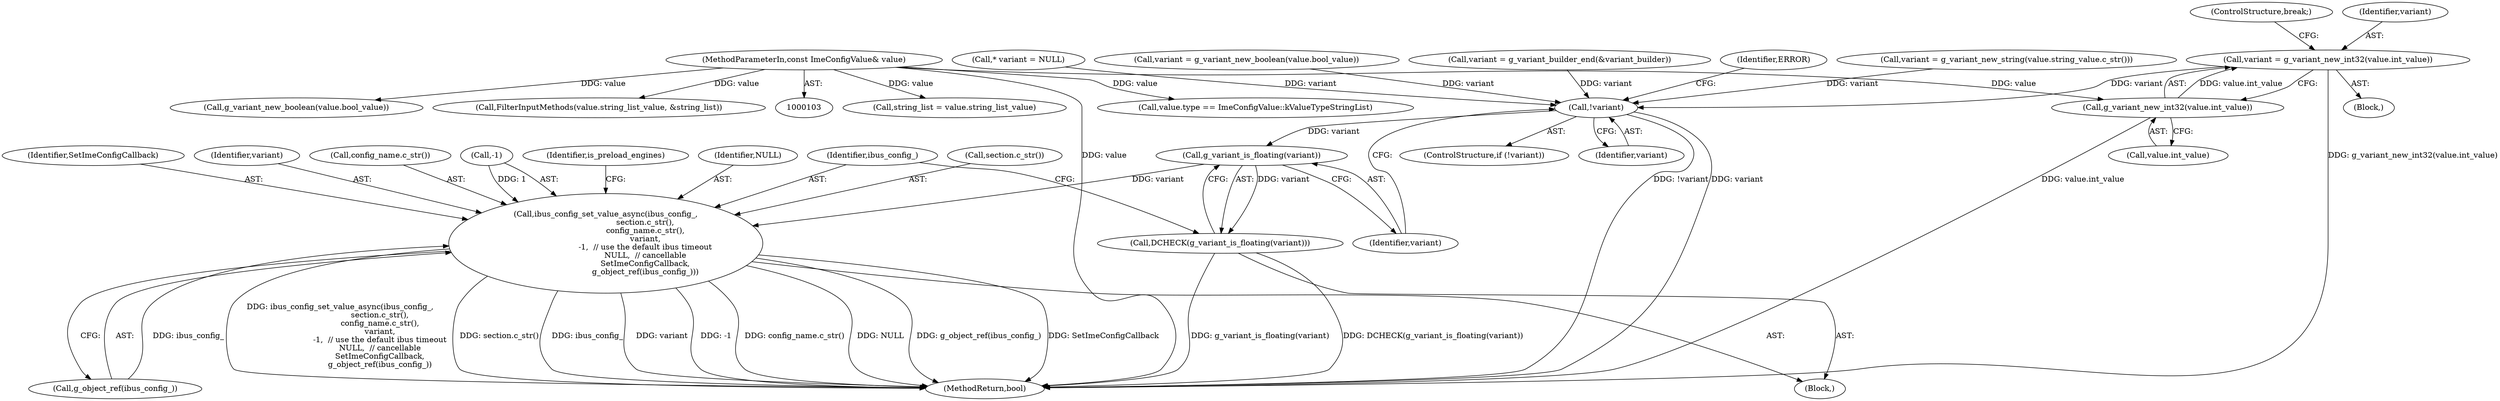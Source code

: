 digraph "0_Chrome_dc7b094a338c6c521f918f478e993f0f74bbea0d_71@pointer" {
"1000174" [label="(Call,variant = g_variant_new_int32(value.int_value))"];
"1000176" [label="(Call,g_variant_new_int32(value.int_value))"];
"1000106" [label="(MethodParameterIn,const ImeConfigValue& value)"];
"1000223" [label="(Call,!variant)"];
"1000233" [label="(Call,g_variant_is_floating(variant))"];
"1000232" [label="(Call,DCHECK(g_variant_is_floating(variant)))"];
"1000235" [label="(Call,ibus_config_set_value_async(ibus_config_,\n                                section.c_str(),\n                                config_name.c_str(),\n                                variant,\n                                -1,  // use the default ibus timeout\n                                NULL,  // cancellable\n                                SetImeConfigCallback,\n                                g_object_ref(ibus_config_)))"];
"1000238" [label="(Call,config_name.c_str())"];
"1000159" [label="(Call,* variant = NULL)"];
"1000239" [label="(Identifier,variant)"];
"1000153" [label="(Call,string_list = value.string_list_value)"];
"1000180" [label="(ControlStructure,break;)"];
"1000244" [label="(Call,g_object_ref(ibus_config_))"];
"1000234" [label="(Identifier,variant)"];
"1000182" [label="(Call,variant = g_variant_new_boolean(value.bool_value))"];
"1000216" [label="(Call,variant = g_variant_builder_end(&variant_builder))"];
"1000223" [label="(Call,!variant)"];
"1000236" [label="(Identifier,ibus_config_)"];
"1000176" [label="(Call,g_variant_new_int32(value.int_value))"];
"1000177" [label="(Call,value.int_value)"];
"1000228" [label="(Identifier,ERROR)"];
"1000224" [label="(Identifier,variant)"];
"1000265" [label="(MethodReturn,bool)"];
"1000106" [label="(MethodParameterIn,const ImeConfigValue& value)"];
"1000240" [label="(Call,-1)"];
"1000129" [label="(Call,value.type == ImeConfigValue::kValueTypeStringList)"];
"1000235" [label="(Call,ibus_config_set_value_async(ibus_config_,\n                                section.c_str(),\n                                config_name.c_str(),\n                                variant,\n                                -1,  // use the default ibus timeout\n                                NULL,  // cancellable\n                                SetImeConfigCallback,\n                                g_object_ref(ibus_config_)))"];
"1000184" [label="(Call,g_variant_new_boolean(value.bool_value))"];
"1000142" [label="(Call,FilterInputMethods(value.string_list_value, &string_list))"];
"1000247" [label="(Identifier,is_preload_engines)"];
"1000107" [label="(Block,)"];
"1000242" [label="(Identifier,NULL)"];
"1000233" [label="(Call,g_variant_is_floating(variant))"];
"1000237" [label="(Call,section.c_str())"];
"1000243" [label="(Identifier,SetImeConfigCallback)"];
"1000168" [label="(Call,variant = g_variant_new_string(value.string_value.c_str()))"];
"1000175" [label="(Identifier,variant)"];
"1000166" [label="(Block,)"];
"1000222" [label="(ControlStructure,if (!variant))"];
"1000174" [label="(Call,variant = g_variant_new_int32(value.int_value))"];
"1000232" [label="(Call,DCHECK(g_variant_is_floating(variant)))"];
"1000174" -> "1000166"  [label="AST: "];
"1000174" -> "1000176"  [label="CFG: "];
"1000175" -> "1000174"  [label="AST: "];
"1000176" -> "1000174"  [label="AST: "];
"1000180" -> "1000174"  [label="CFG: "];
"1000174" -> "1000265"  [label="DDG: g_variant_new_int32(value.int_value)"];
"1000176" -> "1000174"  [label="DDG: value.int_value"];
"1000174" -> "1000223"  [label="DDG: variant"];
"1000176" -> "1000177"  [label="CFG: "];
"1000177" -> "1000176"  [label="AST: "];
"1000176" -> "1000265"  [label="DDG: value.int_value"];
"1000106" -> "1000176"  [label="DDG: value"];
"1000106" -> "1000103"  [label="AST: "];
"1000106" -> "1000265"  [label="DDG: value"];
"1000106" -> "1000129"  [label="DDG: value"];
"1000106" -> "1000142"  [label="DDG: value"];
"1000106" -> "1000153"  [label="DDG: value"];
"1000106" -> "1000184"  [label="DDG: value"];
"1000223" -> "1000222"  [label="AST: "];
"1000223" -> "1000224"  [label="CFG: "];
"1000224" -> "1000223"  [label="AST: "];
"1000228" -> "1000223"  [label="CFG: "];
"1000234" -> "1000223"  [label="CFG: "];
"1000223" -> "1000265"  [label="DDG: !variant"];
"1000223" -> "1000265"  [label="DDG: variant"];
"1000168" -> "1000223"  [label="DDG: variant"];
"1000182" -> "1000223"  [label="DDG: variant"];
"1000216" -> "1000223"  [label="DDG: variant"];
"1000159" -> "1000223"  [label="DDG: variant"];
"1000223" -> "1000233"  [label="DDG: variant"];
"1000233" -> "1000232"  [label="AST: "];
"1000233" -> "1000234"  [label="CFG: "];
"1000234" -> "1000233"  [label="AST: "];
"1000232" -> "1000233"  [label="CFG: "];
"1000233" -> "1000232"  [label="DDG: variant"];
"1000233" -> "1000235"  [label="DDG: variant"];
"1000232" -> "1000107"  [label="AST: "];
"1000236" -> "1000232"  [label="CFG: "];
"1000232" -> "1000265"  [label="DDG: g_variant_is_floating(variant)"];
"1000232" -> "1000265"  [label="DDG: DCHECK(g_variant_is_floating(variant))"];
"1000235" -> "1000107"  [label="AST: "];
"1000235" -> "1000244"  [label="CFG: "];
"1000236" -> "1000235"  [label="AST: "];
"1000237" -> "1000235"  [label="AST: "];
"1000238" -> "1000235"  [label="AST: "];
"1000239" -> "1000235"  [label="AST: "];
"1000240" -> "1000235"  [label="AST: "];
"1000242" -> "1000235"  [label="AST: "];
"1000243" -> "1000235"  [label="AST: "];
"1000244" -> "1000235"  [label="AST: "];
"1000247" -> "1000235"  [label="CFG: "];
"1000235" -> "1000265"  [label="DDG: ibus_config_set_value_async(ibus_config_,\n                                section.c_str(),\n                                config_name.c_str(),\n                                variant,\n                                -1,  // use the default ibus timeout\n                                NULL,  // cancellable\n                                SetImeConfigCallback,\n                                g_object_ref(ibus_config_))"];
"1000235" -> "1000265"  [label="DDG: section.c_str()"];
"1000235" -> "1000265"  [label="DDG: ibus_config_"];
"1000235" -> "1000265"  [label="DDG: variant"];
"1000235" -> "1000265"  [label="DDG: -1"];
"1000235" -> "1000265"  [label="DDG: config_name.c_str()"];
"1000235" -> "1000265"  [label="DDG: NULL"];
"1000235" -> "1000265"  [label="DDG: g_object_ref(ibus_config_)"];
"1000235" -> "1000265"  [label="DDG: SetImeConfigCallback"];
"1000244" -> "1000235"  [label="DDG: ibus_config_"];
"1000240" -> "1000235"  [label="DDG: 1"];
}
